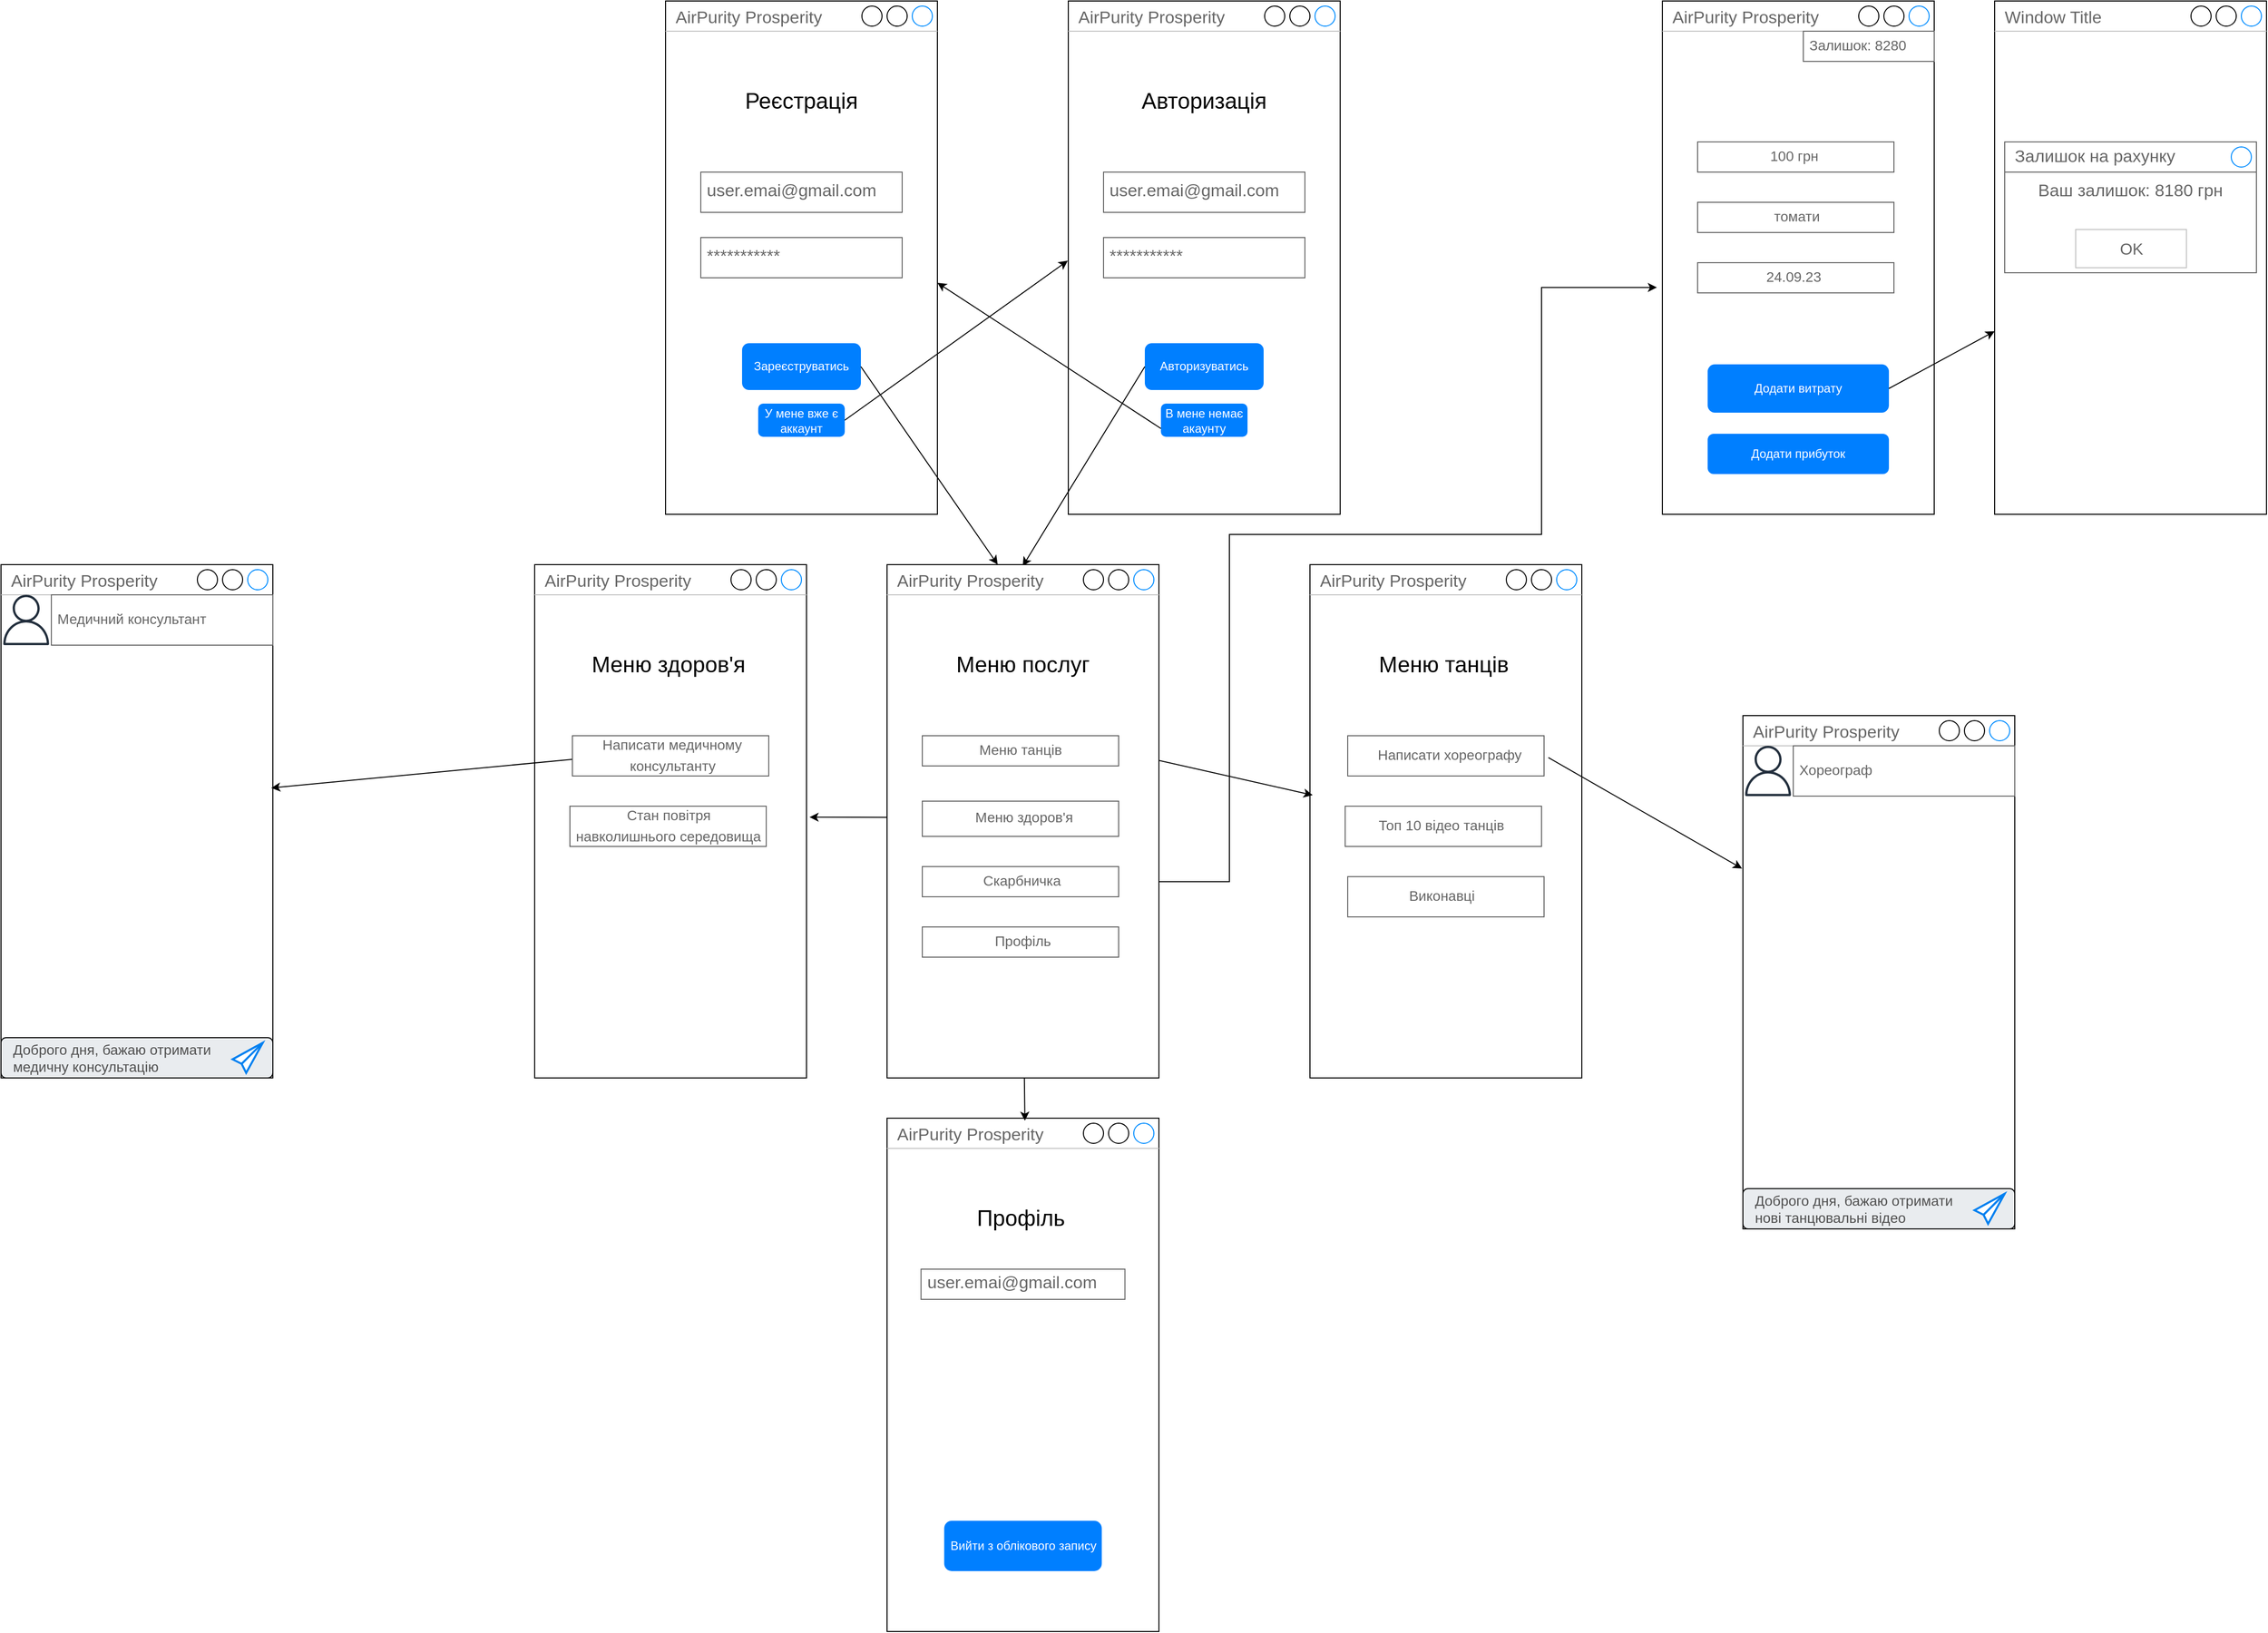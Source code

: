 <mxfile version="21.7.5" type="device" pages="3">
  <diagram id="u8xKycBFvYfiMleegf5N" name="Страница — 3">
    <mxGraphModel dx="4818" dy="1688" grid="1" gridSize="10" guides="1" tooltips="1" connect="1" arrows="1" fold="1" page="1" pageScale="1" pageWidth="1950" pageHeight="1410" math="0" shadow="0">
      <root>
        <mxCell id="0" />
        <mxCell id="1" parent="0" />
        <mxCell id="Aqq1I214zee01IiZER_P-8" value="" style="group" vertex="1" connectable="0" parent="1">
          <mxGeometry x="170" y="330" width="270" height="510" as="geometry" />
        </mxCell>
        <mxCell id="ZAoN_T7L9VO_6eI0HGAk-2" value="AirPurity Prosperity" style="strokeWidth=1;shadow=0;dashed=0;align=center;html=1;shape=mxgraph.mockup.containers.window;align=left;verticalAlign=top;spacingLeft=8;strokeColor2=#008cff;strokeColor3=#c4c4c4;fontColor=#666666;mainText=;fontSize=17;labelBackgroundColor=none;whiteSpace=wrap;" vertex="1" parent="Aqq1I214zee01IiZER_P-8">
          <mxGeometry width="270" height="510" as="geometry" />
        </mxCell>
        <mxCell id="Aqq1I214zee01IiZER_P-1" value="user.emai@gmail.com" style="strokeWidth=1;shadow=0;dashed=0;align=center;html=1;shape=mxgraph.mockup.text.textBox;fontColor=#666666;align=left;fontSize=17;spacingLeft=4;spacingTop=-3;whiteSpace=wrap;strokeColor=#666666;mainText=" vertex="1" parent="Aqq1I214zee01IiZER_P-8">
          <mxGeometry x="35" y="170" width="200" height="40" as="geometry" />
        </mxCell>
        <mxCell id="Aqq1I214zee01IiZER_P-2" value="***********" style="strokeWidth=1;shadow=0;dashed=0;align=center;html=1;shape=mxgraph.mockup.text.textBox;fontColor=#666666;align=left;fontSize=17;spacingLeft=4;spacingTop=-3;whiteSpace=wrap;strokeColor=#666666;mainText=" vertex="1" parent="Aqq1I214zee01IiZER_P-8">
          <mxGeometry x="35" y="235" width="200" height="40" as="geometry" />
        </mxCell>
        <mxCell id="Aqq1I214zee01IiZER_P-4" value="Реєстрація" style="text;html=1;strokeColor=none;fillColor=none;align=center;verticalAlign=middle;whiteSpace=wrap;rounded=0;fontSize=22;" vertex="1" parent="Aqq1I214zee01IiZER_P-8">
          <mxGeometry x="60" y="70" width="150" height="60" as="geometry" />
        </mxCell>
        <mxCell id="Aqq1I214zee01IiZER_P-6" value="Зареєструватись" style="rounded=1;fillColor=#007FFF;strokeColor=none;html=1;whiteSpace=wrap;fontColor=#ffffff;align=center;verticalAlign=middle;fontStyle=0;fontSize=12;sketch=0;" vertex="1" parent="Aqq1I214zee01IiZER_P-8">
          <mxGeometry x="76" y="340" width="118" height="46.5" as="geometry" />
        </mxCell>
        <mxCell id="Aqq1I214zee01IiZER_P-7" value="У мене вже є аккаунт" style="rounded=1;fillColor=#007FFF;strokeColor=none;html=1;whiteSpace=wrap;fontColor=#ffffff;align=center;verticalAlign=middle;fontStyle=0;fontSize=12;sketch=0;" vertex="1" parent="Aqq1I214zee01IiZER_P-8">
          <mxGeometry x="92" y="400" width="86" height="33" as="geometry" />
        </mxCell>
        <mxCell id="Aqq1I214zee01IiZER_P-10" value="" style="group" vertex="1" connectable="0" parent="1">
          <mxGeometry x="570" y="330" width="270" height="510" as="geometry" />
        </mxCell>
        <mxCell id="Aqq1I214zee01IiZER_P-11" value="AirPurity Prosperity" style="strokeWidth=1;shadow=0;dashed=0;align=center;html=1;shape=mxgraph.mockup.containers.window;align=left;verticalAlign=top;spacingLeft=8;strokeColor2=#008cff;strokeColor3=#c4c4c4;fontColor=#666666;mainText=;fontSize=17;labelBackgroundColor=none;whiteSpace=wrap;" vertex="1" parent="Aqq1I214zee01IiZER_P-10">
          <mxGeometry width="270" height="510" as="geometry" />
        </mxCell>
        <mxCell id="Aqq1I214zee01IiZER_P-12" value="user.emai@gmail.com" style="strokeWidth=1;shadow=0;dashed=0;align=center;html=1;shape=mxgraph.mockup.text.textBox;fontColor=#666666;align=left;fontSize=17;spacingLeft=4;spacingTop=-3;whiteSpace=wrap;strokeColor=#666666;mainText=" vertex="1" parent="Aqq1I214zee01IiZER_P-10">
          <mxGeometry x="35" y="170" width="200" height="40" as="geometry" />
        </mxCell>
        <mxCell id="Aqq1I214zee01IiZER_P-13" value="***********" style="strokeWidth=1;shadow=0;dashed=0;align=center;html=1;shape=mxgraph.mockup.text.textBox;fontColor=#666666;align=left;fontSize=17;spacingLeft=4;spacingTop=-3;whiteSpace=wrap;strokeColor=#666666;mainText=" vertex="1" parent="Aqq1I214zee01IiZER_P-10">
          <mxGeometry x="35" y="235" width="200" height="40" as="geometry" />
        </mxCell>
        <mxCell id="Aqq1I214zee01IiZER_P-14" value="Авторизація" style="text;html=1;strokeColor=none;fillColor=none;align=center;verticalAlign=middle;whiteSpace=wrap;rounded=0;fontSize=22;" vertex="1" parent="Aqq1I214zee01IiZER_P-10">
          <mxGeometry x="60" y="70" width="150" height="60" as="geometry" />
        </mxCell>
        <mxCell id="Aqq1I214zee01IiZER_P-15" value="Авторизуватись" style="rounded=1;fillColor=#007FFF;strokeColor=none;html=1;whiteSpace=wrap;fontColor=#ffffff;align=center;verticalAlign=middle;fontStyle=0;fontSize=12;sketch=0;" vertex="1" parent="Aqq1I214zee01IiZER_P-10">
          <mxGeometry x="76" y="340" width="118" height="46.5" as="geometry" />
        </mxCell>
        <mxCell id="Aqq1I214zee01IiZER_P-16" value="В мене немає акаунту" style="rounded=1;fillColor=#007FFF;strokeColor=none;html=1;whiteSpace=wrap;fontColor=#ffffff;align=center;verticalAlign=middle;fontStyle=0;fontSize=12;sketch=0;" vertex="1" parent="Aqq1I214zee01IiZER_P-10">
          <mxGeometry x="92" y="400" width="86" height="33" as="geometry" />
        </mxCell>
        <mxCell id="Aqq1I214zee01IiZER_P-31" value="" style="endArrow=classic;html=1;rounded=0;exitX=0;exitY=0.75;exitDx=0;exitDy=0;entryX=1;entryY=0.549;entryDx=0;entryDy=0;entryPerimeter=0;" edge="1" parent="1" source="Aqq1I214zee01IiZER_P-16" target="ZAoN_T7L9VO_6eI0HGAk-2">
          <mxGeometry width="50" height="50" relative="1" as="geometry">
            <mxPoint x="700" y="720" as="sourcePoint" />
            <mxPoint x="750" y="670" as="targetPoint" />
          </mxGeometry>
        </mxCell>
        <mxCell id="Aqq1I214zee01IiZER_P-33" value="" style="endArrow=classic;html=1;rounded=0;exitX=1;exitY=0.5;exitDx=0;exitDy=0;entryX=-0.002;entryY=0.506;entryDx=0;entryDy=0;entryPerimeter=0;" edge="1" parent="1" source="Aqq1I214zee01IiZER_P-7" target="Aqq1I214zee01IiZER_P-11">
          <mxGeometry width="50" height="50" relative="1" as="geometry">
            <mxPoint x="700" y="720" as="sourcePoint" />
            <mxPoint x="750" y="670" as="targetPoint" />
          </mxGeometry>
        </mxCell>
        <mxCell id="Aqq1I214zee01IiZER_P-34" value="" style="endArrow=classic;html=1;rounded=0;exitX=0;exitY=0.5;exitDx=0;exitDy=0;entryX=0.499;entryY=0.003;entryDx=0;entryDy=0;entryPerimeter=0;" edge="1" parent="1" source="Aqq1I214zee01IiZER_P-15" target="Aqq1I214zee01IiZER_P-23">
          <mxGeometry width="50" height="50" relative="1" as="geometry">
            <mxPoint x="700" y="830" as="sourcePoint" />
            <mxPoint x="750" y="780" as="targetPoint" />
          </mxGeometry>
        </mxCell>
        <mxCell id="Aqq1I214zee01IiZER_P-35" value="" style="endArrow=classic;html=1;rounded=0;exitX=1;exitY=0.5;exitDx=0;exitDy=0;entryX=0.407;entryY=0;entryDx=0;entryDy=0;entryPerimeter=0;" edge="1" parent="1" source="Aqq1I214zee01IiZER_P-6" target="Aqq1I214zee01IiZER_P-23">
          <mxGeometry width="50" height="50" relative="1" as="geometry">
            <mxPoint x="700" y="830" as="sourcePoint" />
            <mxPoint x="750" y="780" as="targetPoint" />
          </mxGeometry>
        </mxCell>
        <mxCell id="Aqq1I214zee01IiZER_P-36" value="" style="group" vertex="1" connectable="0" parent="1">
          <mxGeometry x="40" y="890" width="270" height="510" as="geometry" />
        </mxCell>
        <mxCell id="Aqq1I214zee01IiZER_P-37" value="AirPurity Prosperity" style="strokeWidth=1;shadow=0;dashed=0;align=center;html=1;shape=mxgraph.mockup.containers.window;align=left;verticalAlign=top;spacingLeft=8;strokeColor2=#008cff;strokeColor3=#c4c4c4;fontColor=#666666;mainText=;fontSize=17;labelBackgroundColor=none;whiteSpace=wrap;" vertex="1" parent="Aqq1I214zee01IiZER_P-36">
          <mxGeometry width="270" height="510" as="geometry" />
        </mxCell>
        <mxCell id="Aqq1I214zee01IiZER_P-40" value="Меню здоров&#39;я" style="text;html=1;strokeColor=none;fillColor=none;align=center;verticalAlign=middle;whiteSpace=wrap;rounded=0;fontSize=22;" vertex="1" parent="Aqq1I214zee01IiZER_P-36">
          <mxGeometry x="52.5" y="70" width="160" height="60" as="geometry" />
        </mxCell>
        <mxCell id="Aqq1I214zee01IiZER_P-46" value="&lt;span style=&quot;font-size: 14px;&quot;&gt;&amp;nbsp; &amp;nbsp; &amp;nbsp; Написати медичному&amp;nbsp; &amp;nbsp; &amp;nbsp; &amp;nbsp; &amp;nbsp; &amp;nbsp; &amp;nbsp; &amp;nbsp; &amp;nbsp; &amp;nbsp;консультанту&lt;/span&gt;" style="strokeWidth=1;shadow=0;dashed=0;align=center;html=1;shape=mxgraph.mockup.text.textBox;fontColor=#666666;align=left;fontSize=17;spacingLeft=4;spacingTop=-3;whiteSpace=wrap;strokeColor=#666666;mainText=" vertex="1" parent="Aqq1I214zee01IiZER_P-36">
          <mxGeometry x="37.5" y="170" width="195" height="40" as="geometry" />
        </mxCell>
        <mxCell id="Aqq1I214zee01IiZER_P-48" value="&lt;span style=&quot;font-size: 14px;&quot;&gt;&amp;nbsp; &amp;nbsp; &amp;nbsp; &amp;nbsp; &amp;nbsp; &amp;nbsp; &amp;nbsp;Стан повітря навколишнього середовища&lt;/span&gt;" style="strokeWidth=1;shadow=0;dashed=0;align=center;html=1;shape=mxgraph.mockup.text.textBox;fontColor=#666666;align=left;fontSize=17;spacingLeft=4;spacingTop=-3;whiteSpace=wrap;strokeColor=#666666;mainText=" vertex="1" parent="Aqq1I214zee01IiZER_P-36">
          <mxGeometry x="35" y="240" width="195" height="40" as="geometry" />
        </mxCell>
        <mxCell id="Aqq1I214zee01IiZER_P-49" value="" style="group" vertex="1" connectable="0" parent="Aqq1I214zee01IiZER_P-36">
          <mxGeometry x="-530" width="800" height="510" as="geometry" />
        </mxCell>
        <mxCell id="Aqq1I214zee01IiZER_P-50" value="AirPurity Prosperity" style="strokeWidth=1;shadow=0;dashed=0;align=center;html=1;shape=mxgraph.mockup.containers.window;align=left;verticalAlign=top;spacingLeft=8;strokeColor2=#008cff;strokeColor3=#c4c4c4;fontColor=#666666;mainText=;fontSize=17;labelBackgroundColor=none;whiteSpace=wrap;" vertex="1" parent="Aqq1I214zee01IiZER_P-49">
          <mxGeometry width="270" height="510" as="geometry" />
        </mxCell>
        <mxCell id="Aqq1I214zee01IiZER_P-54" value="Доброго дня, бажаю отримати &lt;br&gt;медичну консультацію" style="html=1;shadow=0;dashed=0;shape=mxgraph.bootstrap.rrect;rSize=5;strokeColor=#000000;strokeWidth=1;fillColor=#E9ECEF;fontColor=#505050;whiteSpace=wrap;align=left;verticalAlign=middle;spacingLeft=10;fontSize=14;" vertex="1" parent="Aqq1I214zee01IiZER_P-49">
          <mxGeometry y="470" width="270" height="40" as="geometry" />
        </mxCell>
        <mxCell id="Aqq1I214zee01IiZER_P-55" value="" style="html=1;verticalLabelPosition=bottom;align=center;labelBackgroundColor=#ffffff;verticalAlign=top;strokeWidth=2;strokeColor=#0080F0;shadow=0;dashed=0;shape=mxgraph.ios7.icons.pointer;" vertex="1" parent="Aqq1I214zee01IiZER_P-49">
          <mxGeometry x="230" y="475" width="30" height="30" as="geometry" />
        </mxCell>
        <mxCell id="Aqq1I214zee01IiZER_P-56" value="" style="sketch=0;outlineConnect=0;fontColor=#232F3E;gradientColor=none;fillColor=#232F3D;strokeColor=none;dashed=0;verticalLabelPosition=bottom;verticalAlign=top;align=center;html=1;fontSize=12;fontStyle=0;aspect=fixed;pointerEvents=1;shape=mxgraph.aws4.user;" vertex="1" parent="Aqq1I214zee01IiZER_P-49">
          <mxGeometry y="30" width="50" height="50" as="geometry" />
        </mxCell>
        <mxCell id="Aqq1I214zee01IiZER_P-57" value="&lt;span style=&quot;font-size: 14px;&quot;&gt;Медичний консультант&lt;/span&gt;" style="strokeWidth=1;shadow=0;dashed=0;align=center;html=1;shape=mxgraph.mockup.text.textBox;fontColor=#666666;align=left;fontSize=17;spacingLeft=4;spacingTop=-3;whiteSpace=wrap;strokeColor=#666666;mainText=" vertex="1" parent="Aqq1I214zee01IiZER_P-49">
          <mxGeometry x="50" y="30" width="220" height="50" as="geometry" />
        </mxCell>
        <mxCell id="Aqq1I214zee01IiZER_P-58" value="" style="endArrow=classic;html=1;rounded=0;exitX=-0.002;exitY=0.587;exitDx=0;exitDy=0;exitPerimeter=0;entryX=0.994;entryY=0.435;entryDx=0;entryDy=0;entryPerimeter=0;" edge="1" parent="Aqq1I214zee01IiZER_P-36" source="Aqq1I214zee01IiZER_P-46" target="Aqq1I214zee01IiZER_P-50">
          <mxGeometry width="50" height="50" relative="1" as="geometry">
            <mxPoint x="140" y="170" as="sourcePoint" />
            <mxPoint x="190" y="120" as="targetPoint" />
          </mxGeometry>
        </mxCell>
        <mxCell id="Aqq1I214zee01IiZER_P-47" value="" style="endArrow=classic;html=1;rounded=0;exitX=-0.013;exitY=0.461;exitDx=0;exitDy=0;exitPerimeter=0;entryX=1.011;entryY=0.492;entryDx=0;entryDy=0;entryPerimeter=0;" edge="1" parent="1" source="Aqq1I214zee01IiZER_P-25" target="Aqq1I214zee01IiZER_P-37">
          <mxGeometry width="50" height="50" relative="1" as="geometry">
            <mxPoint x="700" y="1180" as="sourcePoint" />
            <mxPoint x="750" y="1130" as="targetPoint" />
          </mxGeometry>
        </mxCell>
        <mxCell id="Aqq1I214zee01IiZER_P-59" value="" style="group" vertex="1" connectable="0" parent="1">
          <mxGeometry x="390" y="1440" width="270" height="510" as="geometry" />
        </mxCell>
        <mxCell id="Aqq1I214zee01IiZER_P-60" value="AirPurity Prosperity" style="strokeWidth=1;shadow=0;dashed=0;align=center;html=1;shape=mxgraph.mockup.containers.window;align=left;verticalAlign=top;spacingLeft=8;strokeColor2=#008cff;strokeColor3=#c4c4c4;fontColor=#666666;mainText=;fontSize=17;labelBackgroundColor=none;whiteSpace=wrap;" vertex="1" parent="Aqq1I214zee01IiZER_P-59">
          <mxGeometry width="270" height="510" as="geometry" />
        </mxCell>
        <mxCell id="Aqq1I214zee01IiZER_P-61" value="Профіль" style="text;html=1;strokeColor=none;fillColor=none;align=center;verticalAlign=middle;whiteSpace=wrap;rounded=0;fontSize=22;" vertex="1" parent="Aqq1I214zee01IiZER_P-59">
          <mxGeometry x="52.5" y="70" width="160" height="60" as="geometry" />
        </mxCell>
        <mxCell id="Aqq1I214zee01IiZER_P-62" value="user.emai@gmail.com" style="strokeWidth=1;shadow=0;dashed=0;align=center;html=1;shape=mxgraph.mockup.text.textBox;fontColor=#666666;align=left;fontSize=17;spacingLeft=4;spacingTop=-3;whiteSpace=wrap;strokeColor=#666666;mainText=" vertex="1" parent="Aqq1I214zee01IiZER_P-59">
          <mxGeometry x="33.75" y="150" width="202.5" height="30" as="geometry" />
        </mxCell>
        <mxCell id="Aqq1I214zee01IiZER_P-66" value="Вийти з облікового запису" style="rounded=1;fillColor=#007FFF;strokeColor=none;html=1;whiteSpace=wrap;fontColor=#ffffff;align=center;verticalAlign=middle;fontStyle=0;fontSize=12;sketch=0;" vertex="1" parent="Aqq1I214zee01IiZER_P-59">
          <mxGeometry x="56.75" y="400" width="156.5" height="50" as="geometry" />
        </mxCell>
        <mxCell id="Aqq1I214zee01IiZER_P-65" value="" style="endArrow=classic;html=1;rounded=0;exitX=0.513;exitY=1.1;exitDx=0;exitDy=0;exitPerimeter=0;entryX=0.507;entryY=0.005;entryDx=0;entryDy=0;entryPerimeter=0;" edge="1" parent="1" source="Aqq1I214zee01IiZER_P-30" target="Aqq1I214zee01IiZER_P-60">
          <mxGeometry width="50" height="50" relative="1" as="geometry">
            <mxPoint x="600" y="1310" as="sourcePoint" />
            <mxPoint x="650" y="1260" as="targetPoint" />
          </mxGeometry>
        </mxCell>
        <mxCell id="Aqq1I214zee01IiZER_P-67" value="" style="group" vertex="1" connectable="0" parent="1">
          <mxGeometry x="810" y="890" width="270" height="510" as="geometry" />
        </mxCell>
        <mxCell id="Aqq1I214zee01IiZER_P-68" value="AirPurity Prosperity" style="strokeWidth=1;shadow=0;dashed=0;align=center;html=1;shape=mxgraph.mockup.containers.window;align=left;verticalAlign=top;spacingLeft=8;strokeColor2=#008cff;strokeColor3=#c4c4c4;fontColor=#666666;mainText=;fontSize=17;labelBackgroundColor=none;whiteSpace=wrap;" vertex="1" parent="Aqq1I214zee01IiZER_P-67">
          <mxGeometry width="270" height="510" as="geometry" />
        </mxCell>
        <mxCell id="Aqq1I214zee01IiZER_P-69" value="Меню танців" style="text;html=1;strokeColor=none;fillColor=none;align=center;verticalAlign=middle;whiteSpace=wrap;rounded=0;fontSize=22;" vertex="1" parent="Aqq1I214zee01IiZER_P-67">
          <mxGeometry x="52.5" y="70" width="160" height="60" as="geometry" />
        </mxCell>
        <mxCell id="Aqq1I214zee01IiZER_P-70" value="&lt;span style=&quot;font-size: 14px;&quot;&gt;&amp;nbsp; &amp;nbsp; &amp;nbsp; Написати хореографу&lt;/span&gt;" style="strokeWidth=1;shadow=0;dashed=0;align=center;html=1;shape=mxgraph.mockup.text.textBox;fontColor=#666666;align=left;fontSize=17;spacingLeft=4;spacingTop=-3;whiteSpace=wrap;strokeColor=#666666;mainText=" vertex="1" parent="Aqq1I214zee01IiZER_P-67">
          <mxGeometry x="37.5" y="170" width="195" height="40" as="geometry" />
        </mxCell>
        <mxCell id="Aqq1I214zee01IiZER_P-71" value="&lt;span style=&quot;font-size: 14px;&quot;&gt;&amp;nbsp; &amp;nbsp; &amp;nbsp; &amp;nbsp;Топ 10 відео танців&lt;/span&gt;" style="strokeWidth=1;shadow=0;dashed=0;align=center;html=1;shape=mxgraph.mockup.text.textBox;fontColor=#666666;align=left;fontSize=17;spacingLeft=4;spacingTop=-3;whiteSpace=wrap;strokeColor=#666666;mainText=" vertex="1" parent="Aqq1I214zee01IiZER_P-67">
          <mxGeometry x="35" y="240" width="195" height="40" as="geometry" />
        </mxCell>
        <mxCell id="Aqq1I214zee01IiZER_P-73" value="&lt;span style=&quot;font-size: 14px;&quot;&gt;&lt;span style=&quot;white-space: pre;&quot;&gt;&#x9;&lt;/span&gt;&amp;nbsp; &amp;nbsp; &amp;nbsp; Виконавці&lt;/span&gt;" style="strokeWidth=1;shadow=0;dashed=0;align=center;html=1;shape=mxgraph.mockup.text.textBox;fontColor=#666666;align=left;fontSize=17;spacingLeft=4;spacingTop=-3;whiteSpace=wrap;strokeColor=#666666;mainText=" vertex="1" parent="Aqq1I214zee01IiZER_P-67">
          <mxGeometry x="37.5" y="310" width="195" height="40" as="geometry" />
        </mxCell>
        <mxCell id="Aqq1I214zee01IiZER_P-72" value="" style="endArrow=classic;html=1;rounded=0;exitX=1.011;exitY=0.533;exitDx=0;exitDy=0;exitPerimeter=0;entryX=0.01;entryY=0.449;entryDx=0;entryDy=0;entryPerimeter=0;" edge="1" parent="1" source="Aqq1I214zee01IiZER_P-24" target="Aqq1I214zee01IiZER_P-68">
          <mxGeometry width="50" height="50" relative="1" as="geometry">
            <mxPoint x="630" y="1050" as="sourcePoint" />
            <mxPoint x="680" y="1000" as="targetPoint" />
          </mxGeometry>
        </mxCell>
        <mxCell id="Aqq1I214zee01IiZER_P-74" value="AirPurity Prosperity" style="strokeWidth=1;shadow=0;dashed=0;align=center;html=1;shape=mxgraph.mockup.containers.window;align=left;verticalAlign=top;spacingLeft=8;strokeColor2=#008cff;strokeColor3=#c4c4c4;fontColor=#666666;mainText=;fontSize=17;labelBackgroundColor=none;whiteSpace=wrap;" vertex="1" parent="1">
          <mxGeometry x="1240" y="1040" width="270" height="510" as="geometry" />
        </mxCell>
        <mxCell id="Aqq1I214zee01IiZER_P-75" value="Доброго дня, бажаю отримати &lt;br&gt;нові танцювальні відео" style="html=1;shadow=0;dashed=0;shape=mxgraph.bootstrap.rrect;rSize=5;strokeColor=#000000;strokeWidth=1;fillColor=#E9ECEF;fontColor=#505050;whiteSpace=wrap;align=left;verticalAlign=middle;spacingLeft=10;fontSize=14;" vertex="1" parent="1">
          <mxGeometry x="1240" y="1510" width="270" height="40" as="geometry" />
        </mxCell>
        <mxCell id="Aqq1I214zee01IiZER_P-76" value="" style="html=1;verticalLabelPosition=bottom;align=center;labelBackgroundColor=#ffffff;verticalAlign=top;strokeWidth=2;strokeColor=#0080F0;shadow=0;dashed=0;shape=mxgraph.ios7.icons.pointer;" vertex="1" parent="1">
          <mxGeometry x="1470" y="1515" width="30" height="30" as="geometry" />
        </mxCell>
        <mxCell id="Aqq1I214zee01IiZER_P-77" value="" style="sketch=0;outlineConnect=0;fontColor=#232F3E;gradientColor=none;fillColor=#232F3D;strokeColor=none;dashed=0;verticalLabelPosition=bottom;verticalAlign=top;align=center;html=1;fontSize=12;fontStyle=0;aspect=fixed;pointerEvents=1;shape=mxgraph.aws4.user;" vertex="1" parent="1">
          <mxGeometry x="1240" y="1070" width="50" height="50" as="geometry" />
        </mxCell>
        <mxCell id="Aqq1I214zee01IiZER_P-78" value="&lt;span style=&quot;font-size: 14px;&quot;&gt;Хореограф&lt;/span&gt;" style="strokeWidth=1;shadow=0;dashed=0;align=center;html=1;shape=mxgraph.mockup.text.textBox;fontColor=#666666;align=left;fontSize=17;spacingLeft=4;spacingTop=-3;whiteSpace=wrap;strokeColor=#666666;mainText=" vertex="1" parent="1">
          <mxGeometry x="1290" y="1070" width="220" height="50" as="geometry" />
        </mxCell>
        <mxCell id="Aqq1I214zee01IiZER_P-79" value="" style="endArrow=classic;html=1;rounded=0;exitX=1.022;exitY=0.543;exitDx=0;exitDy=0;exitPerimeter=0;entryX=-0.003;entryY=0.298;entryDx=0;entryDy=0;entryPerimeter=0;" edge="1" parent="1" source="Aqq1I214zee01IiZER_P-70" target="Aqq1I214zee01IiZER_P-74">
          <mxGeometry width="50" height="50" relative="1" as="geometry">
            <mxPoint x="1010" y="1240" as="sourcePoint" />
            <mxPoint x="1060" y="1190" as="targetPoint" />
          </mxGeometry>
        </mxCell>
        <mxCell id="Aqq1I214zee01IiZER_P-80" value="" style="group" vertex="1" connectable="0" parent="1">
          <mxGeometry x="1160" y="330" width="270" height="510" as="geometry" />
        </mxCell>
        <mxCell id="Aqq1I214zee01IiZER_P-81" value="AirPurity Prosperity" style="strokeWidth=1;shadow=0;dashed=0;align=center;html=1;shape=mxgraph.mockup.containers.window;align=left;verticalAlign=top;spacingLeft=8;strokeColor2=#008cff;strokeColor3=#c4c4c4;fontColor=#666666;mainText=;fontSize=17;labelBackgroundColor=none;whiteSpace=wrap;" vertex="1" parent="Aqq1I214zee01IiZER_P-80">
          <mxGeometry width="270" height="510" as="geometry" />
        </mxCell>
        <mxCell id="Aqq1I214zee01IiZER_P-82" value="&amp;nbsp; &amp;nbsp; &lt;span style=&quot;white-space: pre;&quot;&gt;&#x9;&lt;/span&gt;&lt;span style=&quot;white-space: pre; font-size: 17px;&quot;&gt;&#x9;&lt;/span&gt;&lt;span style=&quot;font-size: 17px; white-space: pre;&quot;&gt;&amp;nbsp;     &lt;/span&gt;100 грн" style="strokeWidth=1;shadow=0;dashed=0;align=center;html=1;shape=mxgraph.mockup.text.textBox;fontColor=#666666;align=left;fontSize=14;spacingLeft=4;spacingTop=-3;whiteSpace=wrap;strokeColor=#666666;mainText=" vertex="1" parent="Aqq1I214zee01IiZER_P-80">
          <mxGeometry x="35" y="140" width="195" height="30" as="geometry" />
        </mxCell>
        <mxCell id="Aqq1I214zee01IiZER_P-83" value="&amp;nbsp; &amp;nbsp; &amp;nbsp; &amp;nbsp; &amp;nbsp; &amp;nbsp; &amp;nbsp; &amp;nbsp; &amp;nbsp; томати" style="strokeWidth=1;shadow=0;dashed=0;align=center;html=1;shape=mxgraph.mockup.text.textBox;fontColor=#666666;align=left;fontSize=14;spacingLeft=4;spacingTop=-3;whiteSpace=wrap;strokeColor=#666666;mainText=" vertex="1" parent="Aqq1I214zee01IiZER_P-80">
          <mxGeometry x="35" y="200" width="195" height="30" as="geometry" />
        </mxCell>
        <mxCell id="Aqq1I214zee01IiZER_P-85" value="Додати витрату" style="rounded=1;fillColor=#007FFF;strokeColor=none;html=1;whiteSpace=wrap;fontColor=#ffffff;align=center;verticalAlign=middle;fontStyle=0;fontSize=12;sketch=0;" vertex="1" parent="Aqq1I214zee01IiZER_P-80">
          <mxGeometry x="45" y="361" width="180" height="48" as="geometry" />
        </mxCell>
        <mxCell id="Aqq1I214zee01IiZER_P-86" value="Додати прибуток" style="rounded=1;fillColor=#007FFF;strokeColor=none;html=1;whiteSpace=wrap;fontColor=#ffffff;align=center;verticalAlign=middle;fontStyle=0;fontSize=12;sketch=0;" vertex="1" parent="Aqq1I214zee01IiZER_P-80">
          <mxGeometry x="45" y="430" width="180" height="40" as="geometry" />
        </mxCell>
        <mxCell id="Aqq1I214zee01IiZER_P-87" value="&amp;nbsp; &amp;nbsp; &amp;nbsp; &amp;nbsp; &amp;nbsp; &amp;nbsp; &amp;nbsp; &amp;nbsp; 24.09.23" style="strokeWidth=1;shadow=0;dashed=0;align=center;html=1;shape=mxgraph.mockup.text.textBox;fontColor=#666666;align=left;fontSize=14;spacingLeft=4;spacingTop=-3;whiteSpace=wrap;strokeColor=#666666;mainText=" vertex="1" parent="Aqq1I214zee01IiZER_P-80">
          <mxGeometry x="35" y="260" width="195" height="30" as="geometry" />
        </mxCell>
        <mxCell id="Aqq1I214zee01IiZER_P-88" value="Залишок: 8280&amp;nbsp;" style="strokeWidth=1;shadow=0;dashed=0;align=center;html=1;shape=mxgraph.mockup.text.textBox;fontColor=#666666;align=left;fontSize=14;spacingLeft=4;spacingTop=-3;whiteSpace=wrap;strokeColor=#666666;mainText=" vertex="1" parent="Aqq1I214zee01IiZER_P-80">
          <mxGeometry x="140" y="30" width="130" height="30" as="geometry" />
        </mxCell>
        <mxCell id="NuaHPpno-QYWr9xzjK77-2" style="edgeStyle=orthogonalEdgeStyle;rounded=0;orthogonalLoop=1;jettySize=auto;html=1;entryX=-0.02;entryY=0.558;entryDx=0;entryDy=0;entryPerimeter=0;" edge="1" parent="1" source="Aqq1I214zee01IiZER_P-29" target="Aqq1I214zee01IiZER_P-81">
          <mxGeometry relative="1" as="geometry">
            <mxPoint x="1060" y="600" as="targetPoint" />
            <Array as="points">
              <mxPoint x="730" y="1205" />
              <mxPoint x="730" y="860" />
              <mxPoint x="1040" y="860" />
              <mxPoint x="1040" y="615" />
            </Array>
          </mxGeometry>
        </mxCell>
        <mxCell id="NuaHPpno-QYWr9xzjK77-3" value="Window Title" style="strokeWidth=1;shadow=0;dashed=0;align=center;html=1;shape=mxgraph.mockup.containers.window;align=left;verticalAlign=top;spacingLeft=8;strokeColor2=#008cff;strokeColor3=#c4c4c4;fontColor=#666666;mainText=;fontSize=17;labelBackgroundColor=none;whiteSpace=wrap;" vertex="1" parent="1">
          <mxGeometry x="1490" y="330" width="270" height="510" as="geometry" />
        </mxCell>
        <mxCell id="NuaHPpno-QYWr9xzjK77-4" value="Ваш залишок: 8180 грн" style="strokeWidth=1;shadow=0;dashed=0;align=center;html=1;shape=mxgraph.mockup.containers.rrect;rSize=0;strokeColor=#666666;fontColor=#666666;fontSize=17;verticalAlign=top;whiteSpace=wrap;fillColor=#ffffff;spacingTop=32;" vertex="1" parent="1">
          <mxGeometry x="1500" y="470" width="250" height="130" as="geometry" />
        </mxCell>
        <mxCell id="NuaHPpno-QYWr9xzjK77-5" value="Залишок на рахунку" style="strokeWidth=1;shadow=0;dashed=0;align=center;html=1;shape=mxgraph.mockup.containers.rrect;rSize=0;fontSize=17;fontColor=#666666;strokeColor=#666666;align=left;spacingLeft=8;fillColor=none;resizeWidth=1;whiteSpace=wrap;" vertex="1" parent="NuaHPpno-QYWr9xzjK77-4">
          <mxGeometry width="250.0" height="30" relative="1" as="geometry" />
        </mxCell>
        <mxCell id="NuaHPpno-QYWr9xzjK77-6" value="" style="shape=ellipse;strokeColor=#008cff;resizable=0;fillColor=none;html=1;" vertex="1" parent="NuaHPpno-QYWr9xzjK77-5">
          <mxGeometry x="1" y="0.5" width="20" height="20" relative="1" as="geometry">
            <mxPoint x="-25" y="-10" as="offset" />
          </mxGeometry>
        </mxCell>
        <mxCell id="NuaHPpno-QYWr9xzjK77-8" value="OK" style="strokeWidth=1;shadow=0;dashed=0;align=center;html=1;shape=mxgraph.mockup.containers.rrect;rSize=0;fontSize=16;fontColor=#666666;strokeColor=#c4c4c4;whiteSpace=wrap;fillColor=none;" vertex="1" parent="NuaHPpno-QYWr9xzjK77-4">
          <mxGeometry x="0.75" y="1" width="110" height="38" relative="1" as="geometry">
            <mxPoint x="-117" y="-43" as="offset" />
          </mxGeometry>
        </mxCell>
        <mxCell id="NuaHPpno-QYWr9xzjK77-9" value="" style="endArrow=classic;html=1;rounded=0;exitX=1;exitY=0.5;exitDx=0;exitDy=0;" edge="1" parent="1" source="Aqq1I214zee01IiZER_P-85" target="NuaHPpno-QYWr9xzjK77-3">
          <mxGeometry width="50" height="50" relative="1" as="geometry">
            <mxPoint x="1110" y="710" as="sourcePoint" />
            <mxPoint x="1160" y="660" as="targetPoint" />
          </mxGeometry>
        </mxCell>
        <mxCell id="0CA3p6Ihg73a1YQ8VfbU-1" value="" style="group" vertex="1" connectable="0" parent="1">
          <mxGeometry x="390" y="890" width="270" height="510" as="geometry" />
        </mxCell>
        <mxCell id="Aqq1I214zee01IiZER_P-23" value="AirPurity Prosperity" style="strokeWidth=1;shadow=0;dashed=0;align=center;html=1;shape=mxgraph.mockup.containers.window;align=left;verticalAlign=top;spacingLeft=8;strokeColor2=#008cff;strokeColor3=#c4c4c4;fontColor=#666666;mainText=;fontSize=17;labelBackgroundColor=none;whiteSpace=wrap;" vertex="1" parent="0CA3p6Ihg73a1YQ8VfbU-1">
          <mxGeometry width="270" height="510" as="geometry" />
        </mxCell>
        <mxCell id="Aqq1I214zee01IiZER_P-24" value="&lt;font style=&quot;font-size: 14px;&quot;&gt;&amp;nbsp; &amp;nbsp; &amp;nbsp; &amp;nbsp; &amp;nbsp; &amp;nbsp; &amp;nbsp;Меню танців&lt;/font&gt;" style="strokeWidth=1;shadow=0;dashed=0;align=center;html=1;shape=mxgraph.mockup.text.textBox;fontColor=#666666;align=left;fontSize=17;spacingLeft=4;spacingTop=-3;whiteSpace=wrap;strokeColor=#666666;mainText=" vertex="1" parent="0CA3p6Ihg73a1YQ8VfbU-1">
          <mxGeometry x="35" y="170" width="195" height="30" as="geometry" />
        </mxCell>
        <mxCell id="Aqq1I214zee01IiZER_P-25" value="&lt;font style=&quot;font-size: 14px;&quot;&gt;&amp;nbsp; &amp;nbsp; &amp;nbsp; &amp;nbsp; &amp;nbsp; &amp;nbsp; Меню здоров&#39;я&lt;/font&gt;" style="strokeWidth=1;shadow=0;dashed=0;align=center;html=1;shape=mxgraph.mockup.text.textBox;fontColor=#666666;align=left;fontSize=17;spacingLeft=4;spacingTop=-3;whiteSpace=wrap;strokeColor=#666666;mainText=" vertex="1" parent="0CA3p6Ihg73a1YQ8VfbU-1">
          <mxGeometry x="35" y="235" width="195" height="35" as="geometry" />
        </mxCell>
        <mxCell id="Aqq1I214zee01IiZER_P-26" value="Меню послуг" style="text;html=1;strokeColor=none;fillColor=none;align=center;verticalAlign=middle;whiteSpace=wrap;rounded=0;fontSize=22;" vertex="1" parent="0CA3p6Ihg73a1YQ8VfbU-1">
          <mxGeometry x="60" y="70" width="150" height="60" as="geometry" />
        </mxCell>
        <mxCell id="Aqq1I214zee01IiZER_P-29" value="&lt;font style=&quot;font-size: 14px;&quot;&gt;&amp;nbsp; &amp;nbsp; &amp;nbsp; &amp;nbsp; &amp;nbsp; &amp;nbsp; &amp;nbsp; Скарбничка&lt;/font&gt;" style="strokeWidth=1;shadow=0;dashed=0;align=center;html=1;shape=mxgraph.mockup.text.textBox;fontColor=#666666;align=left;fontSize=17;spacingLeft=4;spacingTop=-3;whiteSpace=wrap;strokeColor=#666666;mainText=" vertex="1" parent="0CA3p6Ihg73a1YQ8VfbU-1">
          <mxGeometry x="35" y="300" width="195" height="30" as="geometry" />
        </mxCell>
        <mxCell id="Aqq1I214zee01IiZER_P-30" value="&lt;font style=&quot;font-size: 14px;&quot;&gt;&amp;nbsp; &amp;nbsp; &amp;nbsp; &amp;nbsp; &amp;nbsp; &amp;nbsp; &amp;nbsp; &amp;nbsp; &amp;nbsp;Профіль&lt;/font&gt;" style="strokeWidth=1;shadow=0;dashed=0;align=center;html=1;shape=mxgraph.mockup.text.textBox;fontColor=#666666;align=left;fontSize=17;spacingLeft=4;spacingTop=-3;whiteSpace=wrap;strokeColor=#666666;mainText=" vertex="1" parent="0CA3p6Ihg73a1YQ8VfbU-1">
          <mxGeometry x="35" y="360" width="195" height="30" as="geometry" />
        </mxCell>
      </root>
    </mxGraphModel>
  </diagram>
  <diagram id="tJlaX0nIGvWO8mNBwgZZ" name="Страница — 2">
    <mxGraphModel dx="1434" dy="844" grid="1" gridSize="10" guides="1" tooltips="1" connect="1" arrows="1" fold="1" page="1" pageScale="1" pageWidth="1950" pageHeight="1410" math="0" shadow="0">
      <root>
        <mxCell id="0" />
        <mxCell id="1" parent="0" />
        <mxCell id="1-SCLKFMV71DE_VupgSB-1" value="" style="group" vertex="1" connectable="0" parent="1">
          <mxGeometry x="240" y="820" width="270" height="510" as="geometry" />
        </mxCell>
        <mxCell id="1-SCLKFMV71DE_VupgSB-2" value="AirPurity Prosperity" style="strokeWidth=1;shadow=0;dashed=0;align=center;html=1;shape=mxgraph.mockup.containers.window;align=left;verticalAlign=top;spacingLeft=8;strokeColor2=#008cff;strokeColor3=#c4c4c4;fontColor=#666666;mainText=;fontSize=17;labelBackgroundColor=none;whiteSpace=wrap;" vertex="1" parent="1-SCLKFMV71DE_VupgSB-1">
          <mxGeometry width="270" height="510" as="geometry" />
        </mxCell>
        <mxCell id="1-SCLKFMV71DE_VupgSB-3" value="Меню танців" style="text;html=1;strokeColor=none;fillColor=none;align=center;verticalAlign=middle;whiteSpace=wrap;rounded=0;fontSize=22;" vertex="1" parent="1-SCLKFMV71DE_VupgSB-1">
          <mxGeometry x="52.5" y="70" width="160" height="60" as="geometry" />
        </mxCell>
        <mxCell id="1-SCLKFMV71DE_VupgSB-4" value="&lt;span style=&quot;font-size: 14px;&quot;&gt;&amp;nbsp; &amp;nbsp; &amp;nbsp; Написати хореографу&lt;/span&gt;" style="strokeWidth=1;shadow=0;dashed=0;align=center;html=1;shape=mxgraph.mockup.text.textBox;fontColor=#666666;align=left;fontSize=17;spacingLeft=4;spacingTop=-3;whiteSpace=wrap;strokeColor=#666666;mainText=" vertex="1" parent="1-SCLKFMV71DE_VupgSB-1">
          <mxGeometry x="37.5" y="170" width="195" height="40" as="geometry" />
        </mxCell>
        <mxCell id="1-SCLKFMV71DE_VupgSB-5" value="&lt;span style=&quot;font-size: 14px;&quot;&gt;&amp;nbsp; &amp;nbsp; &amp;nbsp; &amp;nbsp;Топ 10 відео танців&lt;/span&gt;" style="strokeWidth=1;shadow=0;dashed=0;align=center;html=1;shape=mxgraph.mockup.text.textBox;fontColor=#666666;align=left;fontSize=17;spacingLeft=4;spacingTop=-3;whiteSpace=wrap;strokeColor=#666666;mainText=" vertex="1" parent="1-SCLKFMV71DE_VupgSB-1">
          <mxGeometry x="35" y="240" width="195" height="40" as="geometry" />
        </mxCell>
        <mxCell id="1-SCLKFMV71DE_VupgSB-6" value="&lt;span style=&quot;font-size: 14px;&quot;&gt;&lt;span style=&quot;white-space: pre;&quot;&gt;&#x9;&lt;/span&gt;&amp;nbsp; &amp;nbsp; &amp;nbsp; Виконавці&lt;/span&gt;" style="strokeWidth=1;shadow=0;dashed=0;align=center;html=1;shape=mxgraph.mockup.text.textBox;fontColor=#666666;align=left;fontSize=17;spacingLeft=4;spacingTop=-3;whiteSpace=wrap;strokeColor=#666666;mainText=" vertex="1" parent="1-SCLKFMV71DE_VupgSB-1">
          <mxGeometry x="37.5" y="310" width="195" height="40" as="geometry" />
        </mxCell>
        <mxCell id="1-SCLKFMV71DE_VupgSB-12" value="" style="endArrow=classic;html=1;rounded=0;exitX=1.022;exitY=0.543;exitDx=0;exitDy=0;exitPerimeter=0;entryX=0.007;entryY=0.365;entryDx=0;entryDy=0;entryPerimeter=0;" edge="1" parent="1" source="1-SCLKFMV71DE_VupgSB-4" target="1-SCLKFMV71DE_VupgSB-7">
          <mxGeometry width="50" height="50" relative="1" as="geometry">
            <mxPoint x="440" y="1170" as="sourcePoint" />
            <mxPoint x="490" y="1120" as="targetPoint" />
          </mxGeometry>
        </mxCell>
        <mxCell id="1-SCLKFMV71DE_VupgSB-13" value="" style="group" vertex="1" connectable="0" parent="1">
          <mxGeometry x="670" y="830" width="270" height="510" as="geometry" />
        </mxCell>
        <mxCell id="1-SCLKFMV71DE_VupgSB-7" value="AirPurity Prosperity" style="strokeWidth=1;shadow=0;dashed=0;align=center;html=1;shape=mxgraph.mockup.containers.window;align=left;verticalAlign=top;spacingLeft=8;strokeColor2=#008cff;strokeColor3=#c4c4c4;fontColor=#666666;mainText=;fontSize=17;labelBackgroundColor=none;whiteSpace=wrap;" vertex="1" parent="1-SCLKFMV71DE_VupgSB-13">
          <mxGeometry width="270" height="510" as="geometry" />
        </mxCell>
        <mxCell id="1-SCLKFMV71DE_VupgSB-8" value="Доброго дня, бажаю отримати &lt;br&gt;нові танцювальні відео" style="html=1;shadow=0;dashed=0;shape=mxgraph.bootstrap.rrect;rSize=5;strokeColor=#000000;strokeWidth=1;fillColor=#E9ECEF;fontColor=#505050;whiteSpace=wrap;align=left;verticalAlign=middle;spacingLeft=10;fontSize=14;" vertex="1" parent="1-SCLKFMV71DE_VupgSB-13">
          <mxGeometry y="470" width="270" height="40" as="geometry" />
        </mxCell>
        <mxCell id="1-SCLKFMV71DE_VupgSB-9" value="" style="html=1;verticalLabelPosition=bottom;align=center;labelBackgroundColor=#ffffff;verticalAlign=top;strokeWidth=2;strokeColor=#0080F0;shadow=0;dashed=0;shape=mxgraph.ios7.icons.pointer;" vertex="1" parent="1-SCLKFMV71DE_VupgSB-13">
          <mxGeometry x="230" y="475" width="30" height="30" as="geometry" />
        </mxCell>
        <mxCell id="1-SCLKFMV71DE_VupgSB-10" value="" style="sketch=0;outlineConnect=0;fontColor=#232F3E;gradientColor=none;fillColor=#232F3D;strokeColor=none;dashed=0;verticalLabelPosition=bottom;verticalAlign=top;align=center;html=1;fontSize=12;fontStyle=0;aspect=fixed;pointerEvents=1;shape=mxgraph.aws4.user;" vertex="1" parent="1-SCLKFMV71DE_VupgSB-13">
          <mxGeometry y="30" width="50" height="50" as="geometry" />
        </mxCell>
        <mxCell id="1-SCLKFMV71DE_VupgSB-11" value="&lt;span style=&quot;font-size: 14px;&quot;&gt;Хореограф&lt;/span&gt;" style="strokeWidth=1;shadow=0;dashed=0;align=center;html=1;shape=mxgraph.mockup.text.textBox;fontColor=#666666;align=left;fontSize=17;spacingLeft=4;spacingTop=-3;whiteSpace=wrap;strokeColor=#666666;mainText=" vertex="1" parent="1-SCLKFMV71DE_VupgSB-13">
          <mxGeometry x="50" y="30" width="220" height="50" as="geometry" />
        </mxCell>
      </root>
    </mxGraphModel>
  </diagram>
  <diagram id="H1xcm-4ljgq1sMklnIBd" name="Страница — 4">
    <mxGraphModel dx="1434" dy="844" grid="1" gridSize="10" guides="1" tooltips="1" connect="1" arrows="1" fold="1" page="1" pageScale="1" pageWidth="1950" pageHeight="1410" math="0" shadow="0">
      <root>
        <mxCell id="0" />
        <mxCell id="1" parent="0" />
        <mxCell id="s1Ffu4y3qgAskl1XGbIZ-1" value="" style="group" vertex="1" connectable="0" parent="1">
          <mxGeometry x="720" y="180" width="270" height="510" as="geometry" />
        </mxCell>
        <mxCell id="s1Ffu4y3qgAskl1XGbIZ-2" value="AirPurity Prosperity" style="strokeWidth=1;shadow=0;dashed=0;align=center;html=1;shape=mxgraph.mockup.containers.window;align=left;verticalAlign=top;spacingLeft=8;strokeColor2=#008cff;strokeColor3=#c4c4c4;fontColor=#666666;mainText=;fontSize=17;labelBackgroundColor=none;whiteSpace=wrap;" vertex="1" parent="s1Ffu4y3qgAskl1XGbIZ-1">
          <mxGeometry width="270" height="510" as="geometry" />
        </mxCell>
        <mxCell id="s1Ffu4y3qgAskl1XGbIZ-3" value="&amp;nbsp; &amp;nbsp; &lt;span style=&quot;white-space: pre;&quot;&gt;&#x9;&lt;/span&gt;&lt;span style=&quot;white-space: pre; font-size: 17px;&quot;&gt;&#x9;&lt;/span&gt;&lt;span style=&quot;font-size: 17px; white-space: pre;&quot;&gt;&amp;nbsp;     &lt;/span&gt;100 грн" style="strokeWidth=1;shadow=0;dashed=0;align=center;html=1;shape=mxgraph.mockup.text.textBox;fontColor=#666666;align=left;fontSize=14;spacingLeft=4;spacingTop=-3;whiteSpace=wrap;strokeColor=#666666;mainText=" vertex="1" parent="s1Ffu4y3qgAskl1XGbIZ-1">
          <mxGeometry x="35" y="140" width="195" height="30" as="geometry" />
        </mxCell>
        <mxCell id="s1Ffu4y3qgAskl1XGbIZ-4" value="&amp;nbsp; &amp;nbsp; &amp;nbsp; &amp;nbsp; &amp;nbsp; &amp;nbsp; &amp;nbsp; &amp;nbsp; &amp;nbsp; томати" style="strokeWidth=1;shadow=0;dashed=0;align=center;html=1;shape=mxgraph.mockup.text.textBox;fontColor=#666666;align=left;fontSize=14;spacingLeft=4;spacingTop=-3;whiteSpace=wrap;strokeColor=#666666;mainText=" vertex="1" parent="s1Ffu4y3qgAskl1XGbIZ-1">
          <mxGeometry x="35" y="200" width="195" height="30" as="geometry" />
        </mxCell>
        <mxCell id="s1Ffu4y3qgAskl1XGbIZ-5" value="Додати витрату" style="rounded=1;fillColor=#007FFF;strokeColor=none;html=1;whiteSpace=wrap;fontColor=#ffffff;align=center;verticalAlign=middle;fontStyle=0;fontSize=12;sketch=0;" vertex="1" parent="s1Ffu4y3qgAskl1XGbIZ-1">
          <mxGeometry x="45" y="361" width="180" height="48" as="geometry" />
        </mxCell>
        <mxCell id="s1Ffu4y3qgAskl1XGbIZ-6" value="Додати прибуток" style="rounded=1;fillColor=#007FFF;strokeColor=none;html=1;whiteSpace=wrap;fontColor=#ffffff;align=center;verticalAlign=middle;fontStyle=0;fontSize=12;sketch=0;" vertex="1" parent="s1Ffu4y3qgAskl1XGbIZ-1">
          <mxGeometry x="45" y="430" width="180" height="40" as="geometry" />
        </mxCell>
        <mxCell id="s1Ffu4y3qgAskl1XGbIZ-7" value="&amp;nbsp; &amp;nbsp; &amp;nbsp; &amp;nbsp; &amp;nbsp; &amp;nbsp; &amp;nbsp; &amp;nbsp; 24.09.23" style="strokeWidth=1;shadow=0;dashed=0;align=center;html=1;shape=mxgraph.mockup.text.textBox;fontColor=#666666;align=left;fontSize=14;spacingLeft=4;spacingTop=-3;whiteSpace=wrap;strokeColor=#666666;mainText=" vertex="1" parent="s1Ffu4y3qgAskl1XGbIZ-1">
          <mxGeometry x="35" y="260" width="195" height="30" as="geometry" />
        </mxCell>
        <mxCell id="s1Ffu4y3qgAskl1XGbIZ-8" value="Залишок: 8280&amp;nbsp;" style="strokeWidth=1;shadow=0;dashed=0;align=center;html=1;shape=mxgraph.mockup.text.textBox;fontColor=#666666;align=left;fontSize=14;spacingLeft=4;spacingTop=-3;whiteSpace=wrap;strokeColor=#666666;mainText=" vertex="1" parent="s1Ffu4y3qgAskl1XGbIZ-1">
          <mxGeometry x="140" y="30" width="130" height="30" as="geometry" />
        </mxCell>
        <mxCell id="3u0Flyi5-D5oU82mK-3P-1" value="" style="group" vertex="1" connectable="0" parent="1">
          <mxGeometry x="380" y="190" width="270" height="510" as="geometry" />
        </mxCell>
        <mxCell id="3u0Flyi5-D5oU82mK-3P-2" value="AirPurity Prosperity" style="strokeWidth=1;shadow=0;dashed=0;align=center;html=1;shape=mxgraph.mockup.containers.window;align=left;verticalAlign=top;spacingLeft=8;strokeColor2=#008cff;strokeColor3=#c4c4c4;fontColor=#666666;mainText=;fontSize=17;labelBackgroundColor=none;whiteSpace=wrap;" vertex="1" parent="3u0Flyi5-D5oU82mK-3P-1">
          <mxGeometry y="-10" width="270" height="510" as="geometry" />
        </mxCell>
        <mxCell id="3u0Flyi5-D5oU82mK-3P-3" value="&lt;font style=&quot;font-size: 14px;&quot;&gt;&amp;nbsp; &amp;nbsp; &amp;nbsp; &amp;nbsp; &amp;nbsp; &amp;nbsp; &amp;nbsp;Меню танців&lt;/font&gt;" style="strokeWidth=1;shadow=0;dashed=0;align=center;html=1;shape=mxgraph.mockup.text.textBox;fontColor=#666666;align=left;fontSize=17;spacingLeft=4;spacingTop=-3;whiteSpace=wrap;strokeColor=#666666;mainText=" vertex="1" parent="3u0Flyi5-D5oU82mK-3P-1">
          <mxGeometry x="35" y="170" width="195" height="30" as="geometry" />
        </mxCell>
        <mxCell id="3u0Flyi5-D5oU82mK-3P-4" value="&lt;font style=&quot;font-size: 14px;&quot;&gt;&amp;nbsp; &amp;nbsp; &amp;nbsp; &amp;nbsp; &amp;nbsp; &amp;nbsp; Меню здоров&#39;я&lt;/font&gt;" style="strokeWidth=1;shadow=0;dashed=0;align=center;html=1;shape=mxgraph.mockup.text.textBox;fontColor=#666666;align=left;fontSize=17;spacingLeft=4;spacingTop=-3;whiteSpace=wrap;strokeColor=#666666;mainText=" vertex="1" parent="3u0Flyi5-D5oU82mK-3P-1">
          <mxGeometry x="35" y="235" width="195" height="35" as="geometry" />
        </mxCell>
        <mxCell id="3u0Flyi5-D5oU82mK-3P-5" value="Меню послуг" style="text;html=1;strokeColor=none;fillColor=none;align=center;verticalAlign=middle;whiteSpace=wrap;rounded=0;fontSize=22;" vertex="1" parent="3u0Flyi5-D5oU82mK-3P-1">
          <mxGeometry x="60" y="70" width="150" height="60" as="geometry" />
        </mxCell>
        <mxCell id="3u0Flyi5-D5oU82mK-3P-6" value="&lt;font style=&quot;font-size: 14px;&quot;&gt;&amp;nbsp; &amp;nbsp; &amp;nbsp; &amp;nbsp; &amp;nbsp; &amp;nbsp; &amp;nbsp; Скарбничка&lt;/font&gt;" style="strokeWidth=1;shadow=0;dashed=0;align=center;html=1;shape=mxgraph.mockup.text.textBox;fontColor=#666666;align=left;fontSize=17;spacingLeft=4;spacingTop=-3;whiteSpace=wrap;strokeColor=#666666;mainText=" vertex="1" parent="3u0Flyi5-D5oU82mK-3P-1">
          <mxGeometry x="35" y="300" width="195" height="30" as="geometry" />
        </mxCell>
        <mxCell id="3u0Flyi5-D5oU82mK-3P-7" value="&lt;font style=&quot;font-size: 14px;&quot;&gt;&amp;nbsp; &amp;nbsp; &amp;nbsp; &amp;nbsp; &amp;nbsp; &amp;nbsp; &amp;nbsp; &amp;nbsp; &amp;nbsp;Профіль&lt;/font&gt;" style="strokeWidth=1;shadow=0;dashed=0;align=center;html=1;shape=mxgraph.mockup.text.textBox;fontColor=#666666;align=left;fontSize=17;spacingLeft=4;spacingTop=-3;whiteSpace=wrap;strokeColor=#666666;mainText=" vertex="1" parent="3u0Flyi5-D5oU82mK-3P-1">
          <mxGeometry x="35" y="360" width="195" height="30" as="geometry" />
        </mxCell>
        <mxCell id="3u0Flyi5-D5oU82mK-3P-8" value="" style="endArrow=classic;html=1;rounded=0;exitX=1;exitY=0.5;exitDx=0;exitDy=0;exitPerimeter=0;entryX=-0.004;entryY=0.641;entryDx=0;entryDy=0;entryPerimeter=0;" edge="1" parent="1" source="3u0Flyi5-D5oU82mK-3P-6" target="s1Ffu4y3qgAskl1XGbIZ-2">
          <mxGeometry width="50" height="50" relative="1" as="geometry">
            <mxPoint x="700" y="490" as="sourcePoint" />
            <mxPoint x="750" y="440" as="targetPoint" />
          </mxGeometry>
        </mxCell>
      </root>
    </mxGraphModel>
  </diagram>
</mxfile>
